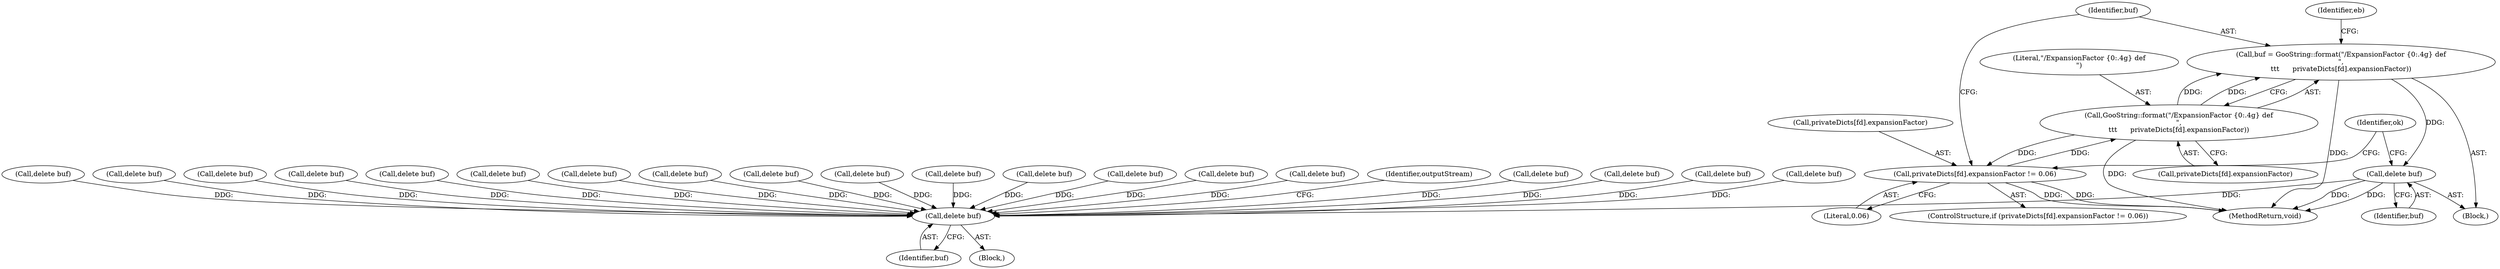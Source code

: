 digraph "0_poppler_da63c35549e8852a410946ab016a3f25ac701bdf@API" {
"1001135" [label="(Call,delete buf)"];
"1001122" [label="(Call,buf = GooString::format(\"/ExpansionFactor {0:.4g} def\n\",\n\t\t\t      privateDicts[fd].expansionFactor))"];
"1001124" [label="(Call,GooString::format(\"/ExpansionFactor {0:.4g} def\n\",\n\t\t\t      privateDicts[fd].expansionFactor))"];
"1001114" [label="(Call,privateDicts[fd].expansionFactor != 0.06)"];
"1000355" [label="(Call,delete buf)"];
"1001113" [label="(ControlStructure,if (privateDicts[fd].expansionFactor != 0.06))"];
"1001126" [label="(Call,privateDicts[fd].expansionFactor)"];
"1001125" [label="(Literal,\"/ExpansionFactor {0:.4g} def\n\")"];
"1001122" [label="(Call,buf = GooString::format(\"/ExpansionFactor {0:.4g} def\n\",\n\t\t\t      privateDicts[fd].expansionFactor))"];
"1001121" [label="(Block,)"];
"1000762" [label="(Call,delete buf)"];
"1000842" [label="(Call,delete buf)"];
"1000658" [label="(Call,delete buf)"];
"1000912" [label="(Call,delete buf)"];
"1000356" [label="(Identifier,buf)"];
"1001114" [label="(Call,privateDicts[fd].expansionFactor != 0.06)"];
"1001138" [label="(Identifier,ok)"];
"1000355" [label="(Call,delete buf)"];
"1000295" [label="(Block,)"];
"1001135" [label="(Call,delete buf)"];
"1000529" [label="(Call,delete buf)"];
"1000497" [label="(Call,delete buf)"];
"1001120" [label="(Literal,0.06)"];
"1001111" [label="(Call,delete buf)"];
"1000814" [label="(Call,delete buf)"];
"1000890" [label="(Call,delete buf)"];
"1001123" [label="(Identifier,buf)"];
"1001087" [label="(Call,delete buf)"];
"1001124" [label="(Call,GooString::format(\"/ExpansionFactor {0:.4g} def\n\",\n\t\t\t      privateDicts[fd].expansionFactor))"];
"1000934" [label="(Call,delete buf)"];
"1000477" [label="(Call,delete buf)"];
"1001136" [label="(Identifier,buf)"];
"1000866" [label="(Call,delete buf)"];
"1000710" [label="(Call,delete buf)"];
"1000358" [label="(Identifier,outputStream)"];
"1000982" [label="(Call,delete buf)"];
"1001258" [label="(Call,delete buf)"];
"1001133" [label="(Identifier,eb)"];
"1001115" [label="(Call,privateDicts[fd].expansionFactor)"];
"1000545" [label="(Call,delete buf)"];
"1001034" [label="(Call,delete buf)"];
"1001475" [label="(MethodReturn,void)"];
"1001063" [label="(Call,delete buf)"];
"1001135" -> "1001121"  [label="AST: "];
"1001135" -> "1001136"  [label="CFG: "];
"1001136" -> "1001135"  [label="AST: "];
"1001138" -> "1001135"  [label="CFG: "];
"1001135" -> "1001475"  [label="DDG: "];
"1001135" -> "1001475"  [label="DDG: "];
"1001135" -> "1000355"  [label="DDG: "];
"1001122" -> "1001135"  [label="DDG: "];
"1001122" -> "1001121"  [label="AST: "];
"1001122" -> "1001124"  [label="CFG: "];
"1001123" -> "1001122"  [label="AST: "];
"1001124" -> "1001122"  [label="AST: "];
"1001133" -> "1001122"  [label="CFG: "];
"1001122" -> "1001475"  [label="DDG: "];
"1001124" -> "1001122"  [label="DDG: "];
"1001124" -> "1001122"  [label="DDG: "];
"1001124" -> "1001126"  [label="CFG: "];
"1001125" -> "1001124"  [label="AST: "];
"1001126" -> "1001124"  [label="AST: "];
"1001124" -> "1001475"  [label="DDG: "];
"1001124" -> "1001114"  [label="DDG: "];
"1001114" -> "1001124"  [label="DDG: "];
"1001114" -> "1001113"  [label="AST: "];
"1001114" -> "1001120"  [label="CFG: "];
"1001115" -> "1001114"  [label="AST: "];
"1001120" -> "1001114"  [label="AST: "];
"1001123" -> "1001114"  [label="CFG: "];
"1001138" -> "1001114"  [label="CFG: "];
"1001114" -> "1001475"  [label="DDG: "];
"1001114" -> "1001475"  [label="DDG: "];
"1000355" -> "1000295"  [label="AST: "];
"1000355" -> "1000356"  [label="CFG: "];
"1000356" -> "1000355"  [label="AST: "];
"1000358" -> "1000355"  [label="CFG: "];
"1000934" -> "1000355"  [label="DDG: "];
"1000497" -> "1000355"  [label="DDG: "];
"1001087" -> "1000355"  [label="DDG: "];
"1000545" -> "1000355"  [label="DDG: "];
"1001034" -> "1000355"  [label="DDG: "];
"1001063" -> "1000355"  [label="DDG: "];
"1000658" -> "1000355"  [label="DDG: "];
"1001258" -> "1000355"  [label="DDG: "];
"1000477" -> "1000355"  [label="DDG: "];
"1000912" -> "1000355"  [label="DDG: "];
"1001111" -> "1000355"  [label="DDG: "];
"1000890" -> "1000355"  [label="DDG: "];
"1000866" -> "1000355"  [label="DDG: "];
"1000710" -> "1000355"  [label="DDG: "];
"1000842" -> "1000355"  [label="DDG: "];
"1000529" -> "1000355"  [label="DDG: "];
"1000814" -> "1000355"  [label="DDG: "];
"1000762" -> "1000355"  [label="DDG: "];
"1000982" -> "1000355"  [label="DDG: "];
}
